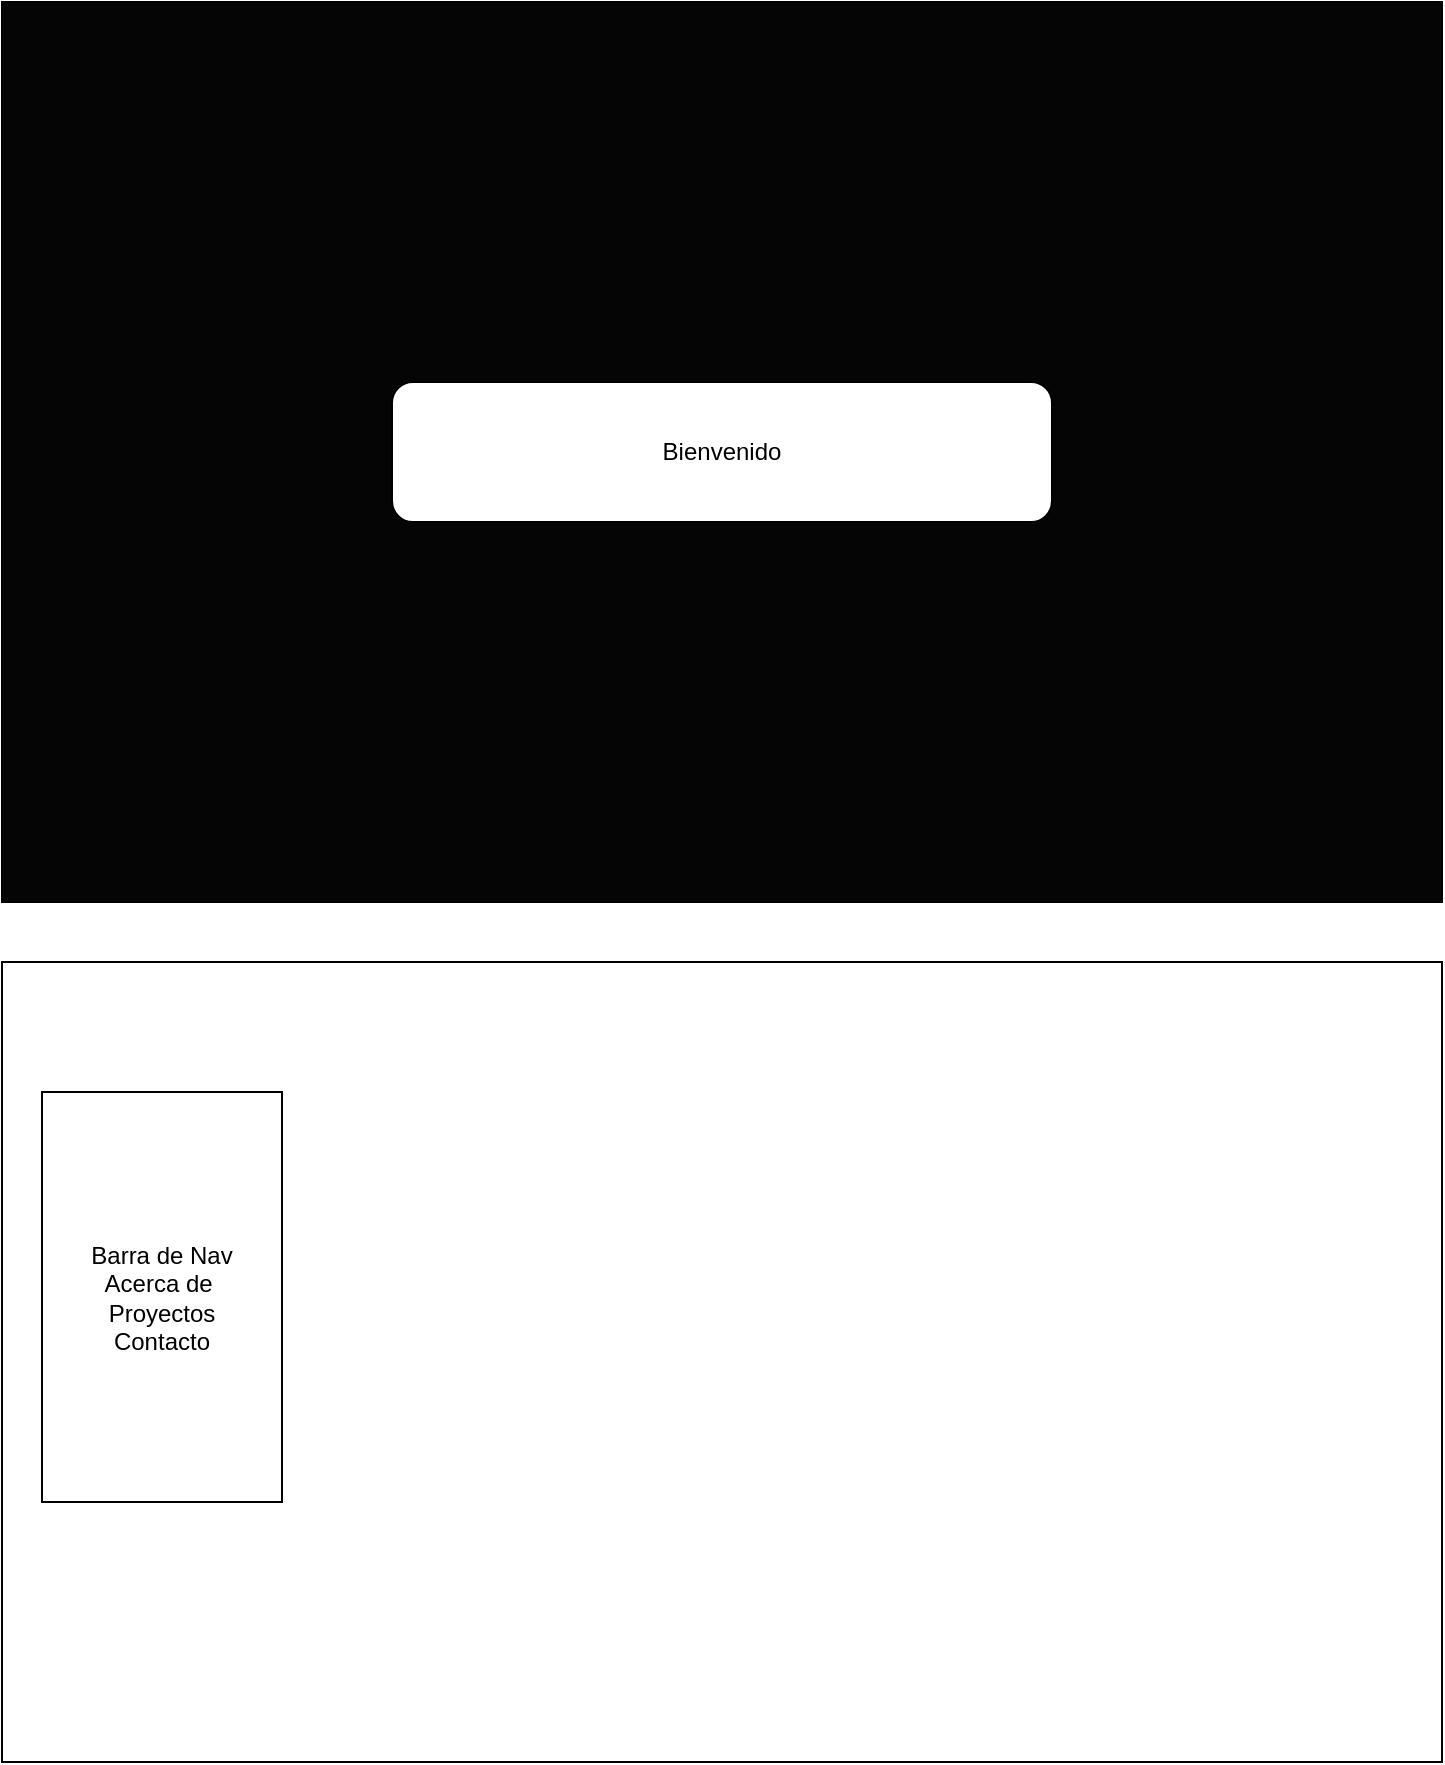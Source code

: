 <mxfile version="21.0.6" type="device" pages="2"><diagram id="nk15qDSX1XfHqox0xSD5" name="Página-1"><mxGraphModel dx="1244" dy="555" grid="1" gridSize="10" guides="1" tooltips="1" connect="1" arrows="1" fold="1" page="1" pageScale="1" pageWidth="827" pageHeight="1169" math="0" shadow="0"><root><mxCell id="0"/><mxCell id="1" parent="0"/><mxCell id="njzuYD0UiAwTYMUZZrio-2" value="" style="rounded=0;whiteSpace=wrap;html=1;strokeColor=#000000;fillColor=#050505;movable=1;resizable=1;rotatable=1;deletable=1;editable=1;connectable=1;locked=0;" parent="1" vertex="1"><mxGeometry x="40" y="40" width="720" height="450" as="geometry"/></mxCell><mxCell id="njzuYD0UiAwTYMUZZrio-3" value="Bienvenido" style="rounded=1;whiteSpace=wrap;html=1;" parent="1" vertex="1"><mxGeometry x="235" y="230" width="330" height="70" as="geometry"/></mxCell><mxCell id="njzuYD0UiAwTYMUZZrio-4" value="" style="rounded=0;whiteSpace=wrap;html=1;" parent="1" vertex="1"><mxGeometry x="40" y="520" width="720" height="400" as="geometry"/></mxCell><mxCell id="njzuYD0UiAwTYMUZZrio-5" value="Barra de Nav&lt;br&gt;Acerca de&amp;nbsp;&lt;br&gt;Proyectos&lt;br&gt;Contacto&lt;br&gt;" style="rounded=0;whiteSpace=wrap;html=1;" parent="1" vertex="1"><mxGeometry x="60" y="585" width="120" height="205" as="geometry"/></mxCell></root></mxGraphModel></diagram><diagram id="VY4tGx0L6Xw4BpANFVmH" name="Página-2"><mxGraphModel dx="1244" dy="1724" grid="1" gridSize="10" guides="1" tooltips="1" connect="1" arrows="1" fold="1" page="1" pageScale="1" pageWidth="827" pageHeight="1169" math="0" shadow="0"><root><mxCell id="0"/><mxCell id="1" parent="0"/><mxCell id="P70hCmwLtK5Rzbq8W-vk-2" value="" style="rounded=0;whiteSpace=wrap;html=1;" parent="1" vertex="1"><mxGeometry x="40" y="-1120" width="760" height="430" as="geometry"/></mxCell><mxCell id="P70hCmwLtK5Rzbq8W-vk-3" value="Breve reseña, intereses e informacion general" style="rounded=1;whiteSpace=wrap;html=1;" parent="1" vertex="1"><mxGeometry x="70" y="-870" width="690" height="130" as="geometry"/></mxCell><mxCell id="P70hCmwLtK5Rzbq8W-vk-4" value="" style="rounded=1;whiteSpace=wrap;html=1;" parent="1" vertex="1"><mxGeometry x="60" y="-1070" width="520" height="170" as="geometry"/></mxCell><mxCell id="P70hCmwLtK5Rzbq8W-vk-5" value="" style="triangle;whiteSpace=wrap;html=1;" parent="1" vertex="1"><mxGeometry x="540" y="-1005" width="30" height="40" as="geometry"/></mxCell><mxCell id="P70hCmwLtK5Rzbq8W-vk-7" value="" style="triangle;whiteSpace=wrap;html=1;rotation=-180;" parent="1" vertex="1"><mxGeometry x="70" y="-1005" width="30" height="40" as="geometry"/></mxCell><mxCell id="P70hCmwLtK5Rzbq8W-vk-8" value="Herramientas que manejo" style="rounded=0;whiteSpace=wrap;html=1;" parent="1" vertex="1"><mxGeometry x="180" y="-1060" width="320" height="25" as="geometry"/></mxCell><mxCell id="P70hCmwLtK5Rzbq8W-vk-9" value="Foto" style="ellipse;whiteSpace=wrap;html=1;aspect=fixed;" parent="1" vertex="1"><mxGeometry x="620" y="-1065" width="160" height="160" as="geometry"/></mxCell><mxCell id="rKhFaCHUWN0IWeCte-Xj-1" value="" style="rounded=0;whiteSpace=wrap;html=1;" parent="1" vertex="1"><mxGeometry x="40" y="-640" width="760" height="380" as="geometry"/></mxCell><mxCell id="rKhFaCHUWN0IWeCte-Xj-2" value="Educacion, CV y Proyectos" style="rounded=0;whiteSpace=wrap;html=1;" parent="1" vertex="1"><mxGeometry x="310" y="-630" width="240" height="30" as="geometry"/></mxCell><mxCell id="rKhFaCHUWN0IWeCte-Xj-3" value="Ed y CV" style="rounded=0;whiteSpace=wrap;html=1;" parent="1" vertex="1"><mxGeometry x="50" y="-584" width="360" height="314" as="geometry"/></mxCell><mxCell id="rKhFaCHUWN0IWeCte-Xj-4" value="Proyectos" style="rounded=0;whiteSpace=wrap;html=1;" parent="1" vertex="1"><mxGeometry x="440" y="-584" width="350" height="134" as="geometry"/></mxCell><mxCell id="hAWH5Fo2cMvIK17q-Z6D-1" value="Contacto" style="rounded=0;whiteSpace=wrap;html=1;" parent="1" vertex="1"><mxGeometry x="440" y="-430" width="350" height="160" as="geometry"/></mxCell></root></mxGraphModel></diagram></mxfile>